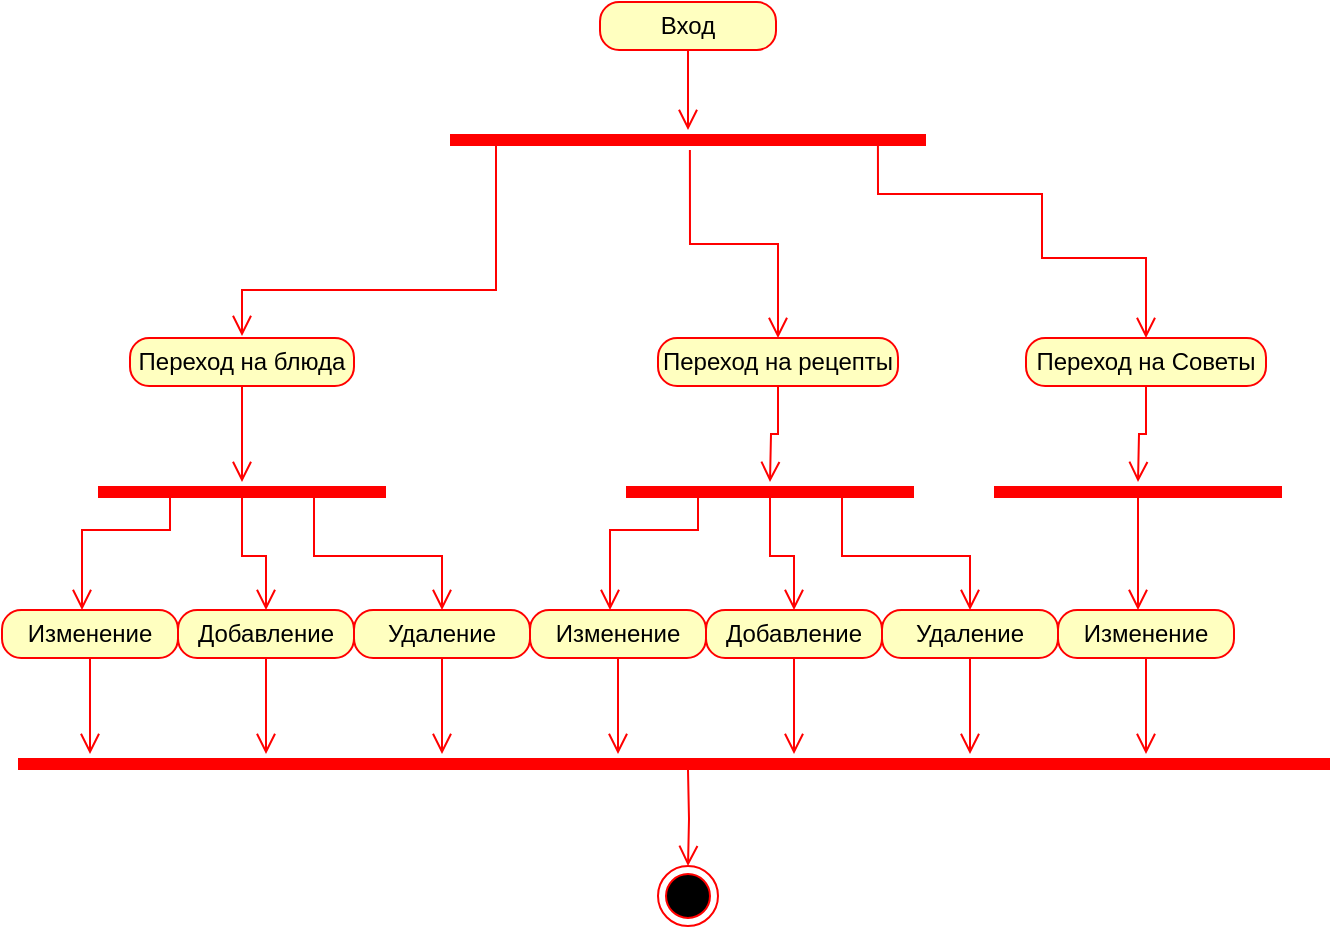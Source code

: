<mxfile version="21.2.8" type="device">
  <diagram name="Страница 1" id="JpYYpIMBhEIke8GQJEr_">
    <mxGraphModel dx="864" dy="526" grid="1" gridSize="8" guides="1" tooltips="1" connect="1" arrows="1" fold="1" page="1" pageScale="1" pageWidth="1169" pageHeight="1654" math="0" shadow="0">
      <root>
        <mxCell id="0" />
        <mxCell id="1" parent="0" />
        <mxCell id="fJNOA7753vWv5uMo6h7p-1" value="Вход" style="rounded=1;whiteSpace=wrap;html=1;arcSize=40;fontColor=#000000;fillColor=#ffffc0;strokeColor=#ff0000;" vertex="1" parent="1">
          <mxGeometry x="307" y="96" width="88" height="24" as="geometry" />
        </mxCell>
        <mxCell id="fJNOA7753vWv5uMo6h7p-2" value="" style="edgeStyle=orthogonalEdgeStyle;html=1;verticalAlign=bottom;endArrow=open;endSize=8;strokeColor=#ff0000;rounded=0;" edge="1" source="fJNOA7753vWv5uMo6h7p-1" parent="1">
          <mxGeometry relative="1" as="geometry">
            <mxPoint x="351" y="160" as="targetPoint" />
          </mxGeometry>
        </mxCell>
        <mxCell id="fJNOA7753vWv5uMo6h7p-3" value="" style="shape=line;html=1;strokeWidth=6;strokeColor=#ff0000;" vertex="1" parent="1">
          <mxGeometry x="232" y="160" width="238" height="10" as="geometry" />
        </mxCell>
        <mxCell id="fJNOA7753vWv5uMo6h7p-4" value="" style="edgeStyle=orthogonalEdgeStyle;html=1;verticalAlign=bottom;endArrow=open;endSize=8;strokeColor=#ff0000;rounded=0;entryX=0.5;entryY=0;entryDx=0;entryDy=0;exitX=0.504;exitY=1;exitDx=0;exitDy=0;exitPerimeter=0;" edge="1" source="fJNOA7753vWv5uMo6h7p-3" parent="1" target="fJNOA7753vWv5uMo6h7p-23">
          <mxGeometry relative="1" as="geometry">
            <mxPoint x="370" y="240" as="targetPoint" />
          </mxGeometry>
        </mxCell>
        <mxCell id="fJNOA7753vWv5uMo6h7p-5" value="" style="edgeStyle=orthogonalEdgeStyle;html=1;verticalAlign=bottom;endArrow=open;endSize=8;strokeColor=#ff0000;rounded=0;exitX=0.118;exitY=0.6;exitDx=0;exitDy=0;exitPerimeter=0;" edge="1" parent="1" source="fJNOA7753vWv5uMo6h7p-3">
          <mxGeometry relative="1" as="geometry">
            <mxPoint x="128" y="263" as="targetPoint" />
            <mxPoint x="288" y="170" as="sourcePoint" />
            <Array as="points">
              <mxPoint x="255" y="166" />
              <mxPoint x="255" y="240" />
              <mxPoint x="128" y="240" />
            </Array>
          </mxGeometry>
        </mxCell>
        <mxCell id="fJNOA7753vWv5uMo6h7p-8" value="Переход на блюда" style="rounded=1;whiteSpace=wrap;html=1;arcSize=40;fontColor=#000000;fillColor=#ffffc0;strokeColor=#ff0000;" vertex="1" parent="1">
          <mxGeometry x="72" y="264" width="112" height="24" as="geometry" />
        </mxCell>
        <mxCell id="fJNOA7753vWv5uMo6h7p-9" value="" style="edgeStyle=orthogonalEdgeStyle;html=1;verticalAlign=bottom;endArrow=open;endSize=8;strokeColor=#ff0000;rounded=0;" edge="1" parent="1" source="fJNOA7753vWv5uMo6h7p-8">
          <mxGeometry relative="1" as="geometry">
            <mxPoint x="128" y="336" as="targetPoint" />
          </mxGeometry>
        </mxCell>
        <mxCell id="fJNOA7753vWv5uMo6h7p-10" value="" style="shape=line;html=1;strokeWidth=6;strokeColor=#ff0000;" vertex="1" parent="1">
          <mxGeometry x="56" y="336" width="144" height="10" as="geometry" />
        </mxCell>
        <mxCell id="fJNOA7753vWv5uMo6h7p-14" value="Изменение" style="rounded=1;whiteSpace=wrap;html=1;arcSize=40;fontColor=#000000;fillColor=#ffffc0;strokeColor=#ff0000;" vertex="1" parent="1">
          <mxGeometry x="8" y="400" width="88" height="24" as="geometry" />
        </mxCell>
        <mxCell id="fJNOA7753vWv5uMo6h7p-15" value="" style="edgeStyle=orthogonalEdgeStyle;html=1;verticalAlign=bottom;endArrow=open;endSize=8;strokeColor=#ff0000;rounded=0;" edge="1" parent="1" source="fJNOA7753vWv5uMo6h7p-14">
          <mxGeometry relative="1" as="geometry">
            <mxPoint x="52" y="472" as="targetPoint" />
          </mxGeometry>
        </mxCell>
        <mxCell id="fJNOA7753vWv5uMo6h7p-16" value="Добавление" style="rounded=1;whiteSpace=wrap;html=1;arcSize=40;fontColor=#000000;fillColor=#ffffc0;strokeColor=#ff0000;" vertex="1" parent="1">
          <mxGeometry x="96" y="400" width="88" height="24" as="geometry" />
        </mxCell>
        <mxCell id="fJNOA7753vWv5uMo6h7p-17" value="" style="edgeStyle=orthogonalEdgeStyle;html=1;verticalAlign=bottom;endArrow=open;endSize=8;strokeColor=#ff0000;rounded=0;" edge="1" parent="1" source="fJNOA7753vWv5uMo6h7p-16">
          <mxGeometry relative="1" as="geometry">
            <mxPoint x="140" y="472" as="targetPoint" />
          </mxGeometry>
        </mxCell>
        <mxCell id="fJNOA7753vWv5uMo6h7p-18" value="Удаление" style="rounded=1;whiteSpace=wrap;html=1;arcSize=40;fontColor=#000000;fillColor=#ffffc0;strokeColor=#ff0000;" vertex="1" parent="1">
          <mxGeometry x="184" y="400" width="88" height="24" as="geometry" />
        </mxCell>
        <mxCell id="fJNOA7753vWv5uMo6h7p-19" value="" style="edgeStyle=orthogonalEdgeStyle;html=1;verticalAlign=bottom;endArrow=open;endSize=8;strokeColor=#ff0000;rounded=0;" edge="1" parent="1" source="fJNOA7753vWv5uMo6h7p-18">
          <mxGeometry relative="1" as="geometry">
            <mxPoint x="228" y="472" as="targetPoint" />
          </mxGeometry>
        </mxCell>
        <mxCell id="fJNOA7753vWv5uMo6h7p-20" value="" style="edgeStyle=orthogonalEdgeStyle;html=1;verticalAlign=bottom;endArrow=open;endSize=8;strokeColor=#ff0000;rounded=0;exitX=0.25;exitY=0.5;exitDx=0;exitDy=0;exitPerimeter=0;" edge="1" parent="1" source="fJNOA7753vWv5uMo6h7p-10">
          <mxGeometry relative="1" as="geometry">
            <mxPoint x="48" y="400" as="targetPoint" />
            <mxPoint x="136" y="296" as="sourcePoint" />
            <Array as="points">
              <mxPoint x="92" y="360" />
              <mxPoint x="48" y="360" />
              <mxPoint x="48" y="400" />
            </Array>
          </mxGeometry>
        </mxCell>
        <mxCell id="fJNOA7753vWv5uMo6h7p-21" value="" style="edgeStyle=orthogonalEdgeStyle;html=1;verticalAlign=bottom;endArrow=open;endSize=8;strokeColor=#ff0000;rounded=0;entryX=0.5;entryY=0;entryDx=0;entryDy=0;exitX=0.5;exitY=0.5;exitDx=0;exitDy=0;exitPerimeter=0;" edge="1" parent="1" source="fJNOA7753vWv5uMo6h7p-10" target="fJNOA7753vWv5uMo6h7p-16">
          <mxGeometry relative="1" as="geometry">
            <mxPoint x="136" y="344" as="targetPoint" />
            <mxPoint x="136" y="296" as="sourcePoint" />
          </mxGeometry>
        </mxCell>
        <mxCell id="fJNOA7753vWv5uMo6h7p-22" value="" style="edgeStyle=orthogonalEdgeStyle;html=1;verticalAlign=bottom;endArrow=open;endSize=8;strokeColor=#ff0000;rounded=0;entryX=0.5;entryY=0;entryDx=0;entryDy=0;exitX=0.75;exitY=0.5;exitDx=0;exitDy=0;exitPerimeter=0;" edge="1" parent="1" source="fJNOA7753vWv5uMo6h7p-10" target="fJNOA7753vWv5uMo6h7p-18">
          <mxGeometry relative="1" as="geometry">
            <mxPoint x="136" y="344" as="targetPoint" />
            <mxPoint x="136" y="296" as="sourcePoint" />
          </mxGeometry>
        </mxCell>
        <mxCell id="fJNOA7753vWv5uMo6h7p-23" value="Переход на рецепты" style="rounded=1;whiteSpace=wrap;html=1;arcSize=40;fontColor=#000000;fillColor=#ffffc0;strokeColor=#ff0000;" vertex="1" parent="1">
          <mxGeometry x="336" y="264" width="120" height="24" as="geometry" />
        </mxCell>
        <mxCell id="fJNOA7753vWv5uMo6h7p-24" value="" style="edgeStyle=orthogonalEdgeStyle;html=1;verticalAlign=bottom;endArrow=open;endSize=8;strokeColor=#ff0000;rounded=0;" edge="1" parent="1" source="fJNOA7753vWv5uMo6h7p-23">
          <mxGeometry relative="1" as="geometry">
            <mxPoint x="392" y="336" as="targetPoint" />
          </mxGeometry>
        </mxCell>
        <mxCell id="fJNOA7753vWv5uMo6h7p-25" value="" style="shape=line;html=1;strokeWidth=6;strokeColor=#ff0000;" vertex="1" parent="1">
          <mxGeometry x="320" y="336" width="144" height="10" as="geometry" />
        </mxCell>
        <mxCell id="fJNOA7753vWv5uMo6h7p-26" value="Изменение" style="rounded=1;whiteSpace=wrap;html=1;arcSize=40;fontColor=#000000;fillColor=#ffffc0;strokeColor=#ff0000;" vertex="1" parent="1">
          <mxGeometry x="272" y="400" width="88" height="24" as="geometry" />
        </mxCell>
        <mxCell id="fJNOA7753vWv5uMo6h7p-27" value="" style="edgeStyle=orthogonalEdgeStyle;html=1;verticalAlign=bottom;endArrow=open;endSize=8;strokeColor=#ff0000;rounded=0;" edge="1" parent="1" source="fJNOA7753vWv5uMo6h7p-26">
          <mxGeometry relative="1" as="geometry">
            <mxPoint x="316" y="472" as="targetPoint" />
          </mxGeometry>
        </mxCell>
        <mxCell id="fJNOA7753vWv5uMo6h7p-28" value="Добавление" style="rounded=1;whiteSpace=wrap;html=1;arcSize=40;fontColor=#000000;fillColor=#ffffc0;strokeColor=#ff0000;" vertex="1" parent="1">
          <mxGeometry x="360" y="400" width="88" height="24" as="geometry" />
        </mxCell>
        <mxCell id="fJNOA7753vWv5uMo6h7p-29" value="" style="edgeStyle=orthogonalEdgeStyle;html=1;verticalAlign=bottom;endArrow=open;endSize=8;strokeColor=#ff0000;rounded=0;" edge="1" parent="1" source="fJNOA7753vWv5uMo6h7p-28">
          <mxGeometry relative="1" as="geometry">
            <mxPoint x="404" y="472" as="targetPoint" />
          </mxGeometry>
        </mxCell>
        <mxCell id="fJNOA7753vWv5uMo6h7p-30" value="Удаление" style="rounded=1;whiteSpace=wrap;html=1;arcSize=40;fontColor=#000000;fillColor=#ffffc0;strokeColor=#ff0000;" vertex="1" parent="1">
          <mxGeometry x="448" y="400" width="88" height="24" as="geometry" />
        </mxCell>
        <mxCell id="fJNOA7753vWv5uMo6h7p-31" value="" style="edgeStyle=orthogonalEdgeStyle;html=1;verticalAlign=bottom;endArrow=open;endSize=8;strokeColor=#ff0000;rounded=0;" edge="1" parent="1" source="fJNOA7753vWv5uMo6h7p-30">
          <mxGeometry relative="1" as="geometry">
            <mxPoint x="492" y="472" as="targetPoint" />
          </mxGeometry>
        </mxCell>
        <mxCell id="fJNOA7753vWv5uMo6h7p-32" value="" style="edgeStyle=orthogonalEdgeStyle;html=1;verticalAlign=bottom;endArrow=open;endSize=8;strokeColor=#ff0000;rounded=0;exitX=0.25;exitY=0.5;exitDx=0;exitDy=0;exitPerimeter=0;" edge="1" parent="1" source="fJNOA7753vWv5uMo6h7p-25">
          <mxGeometry relative="1" as="geometry">
            <mxPoint x="312" y="400" as="targetPoint" />
            <mxPoint x="400" y="296" as="sourcePoint" />
            <Array as="points">
              <mxPoint x="356" y="360" />
              <mxPoint x="312" y="360" />
              <mxPoint x="312" y="400" />
            </Array>
          </mxGeometry>
        </mxCell>
        <mxCell id="fJNOA7753vWv5uMo6h7p-33" value="" style="edgeStyle=orthogonalEdgeStyle;html=1;verticalAlign=bottom;endArrow=open;endSize=8;strokeColor=#ff0000;rounded=0;entryX=0.5;entryY=0;entryDx=0;entryDy=0;exitX=0.5;exitY=0.5;exitDx=0;exitDy=0;exitPerimeter=0;" edge="1" parent="1" source="fJNOA7753vWv5uMo6h7p-25" target="fJNOA7753vWv5uMo6h7p-28">
          <mxGeometry relative="1" as="geometry">
            <mxPoint x="400" y="344" as="targetPoint" />
            <mxPoint x="400" y="296" as="sourcePoint" />
          </mxGeometry>
        </mxCell>
        <mxCell id="fJNOA7753vWv5uMo6h7p-34" value="" style="edgeStyle=orthogonalEdgeStyle;html=1;verticalAlign=bottom;endArrow=open;endSize=8;strokeColor=#ff0000;rounded=0;entryX=0.5;entryY=0;entryDx=0;entryDy=0;exitX=0.75;exitY=0.5;exitDx=0;exitDy=0;exitPerimeter=0;" edge="1" parent="1" source="fJNOA7753vWv5uMo6h7p-25" target="fJNOA7753vWv5uMo6h7p-30">
          <mxGeometry relative="1" as="geometry">
            <mxPoint x="400" y="344" as="targetPoint" />
            <mxPoint x="400" y="296" as="sourcePoint" />
          </mxGeometry>
        </mxCell>
        <mxCell id="fJNOA7753vWv5uMo6h7p-35" value="Переход на Советы" style="rounded=1;whiteSpace=wrap;html=1;arcSize=40;fontColor=#000000;fillColor=#ffffc0;strokeColor=#ff0000;" vertex="1" parent="1">
          <mxGeometry x="520" y="264" width="120" height="24" as="geometry" />
        </mxCell>
        <mxCell id="fJNOA7753vWv5uMo6h7p-36" value="" style="edgeStyle=orthogonalEdgeStyle;html=1;verticalAlign=bottom;endArrow=open;endSize=8;strokeColor=#ff0000;rounded=0;" edge="1" parent="1" source="fJNOA7753vWv5uMo6h7p-35">
          <mxGeometry relative="1" as="geometry">
            <mxPoint x="576" y="336" as="targetPoint" />
          </mxGeometry>
        </mxCell>
        <mxCell id="fJNOA7753vWv5uMo6h7p-37" value="" style="shape=line;html=1;strokeWidth=6;strokeColor=#ff0000;" vertex="1" parent="1">
          <mxGeometry x="504" y="336" width="144" height="10" as="geometry" />
        </mxCell>
        <mxCell id="fJNOA7753vWv5uMo6h7p-38" value="Изменение" style="rounded=1;whiteSpace=wrap;html=1;arcSize=40;fontColor=#000000;fillColor=#ffffc0;strokeColor=#ff0000;" vertex="1" parent="1">
          <mxGeometry x="536" y="400" width="88" height="24" as="geometry" />
        </mxCell>
        <mxCell id="fJNOA7753vWv5uMo6h7p-39" value="" style="edgeStyle=orthogonalEdgeStyle;html=1;verticalAlign=bottom;endArrow=open;endSize=8;strokeColor=#ff0000;rounded=0;" edge="1" parent="1" source="fJNOA7753vWv5uMo6h7p-38">
          <mxGeometry relative="1" as="geometry">
            <mxPoint x="580" y="472" as="targetPoint" />
          </mxGeometry>
        </mxCell>
        <mxCell id="fJNOA7753vWv5uMo6h7p-44" value="" style="edgeStyle=orthogonalEdgeStyle;html=1;verticalAlign=bottom;endArrow=open;endSize=8;strokeColor=#ff0000;rounded=0;exitX=0.514;exitY=0.5;exitDx=0;exitDy=0;exitPerimeter=0;" edge="1" parent="1" source="fJNOA7753vWv5uMo6h7p-37">
          <mxGeometry relative="1" as="geometry">
            <mxPoint x="576" y="400" as="targetPoint" />
            <mxPoint x="584" y="296" as="sourcePoint" />
            <Array as="points">
              <mxPoint x="576" y="341" />
              <mxPoint x="576" y="400" />
            </Array>
          </mxGeometry>
        </mxCell>
        <mxCell id="fJNOA7753vWv5uMo6h7p-47" value="" style="edgeStyle=orthogonalEdgeStyle;html=1;verticalAlign=bottom;endArrow=open;endSize=8;strokeColor=#ff0000;rounded=0;entryX=0.5;entryY=0;entryDx=0;entryDy=0;exitX=0.899;exitY=0.7;exitDx=0;exitDy=0;exitPerimeter=0;" edge="1" parent="1" source="fJNOA7753vWv5uMo6h7p-3" target="fJNOA7753vWv5uMo6h7p-35">
          <mxGeometry relative="1" as="geometry">
            <mxPoint x="404" y="272" as="targetPoint" />
            <mxPoint x="360" y="178" as="sourcePoint" />
            <Array as="points">
              <mxPoint x="446" y="192" />
              <mxPoint x="528" y="192" />
              <mxPoint x="528" y="224" />
              <mxPoint x="580" y="224" />
            </Array>
          </mxGeometry>
        </mxCell>
        <mxCell id="fJNOA7753vWv5uMo6h7p-48" value="" style="shape=line;html=1;strokeWidth=6;strokeColor=#ff0000;" vertex="1" parent="1">
          <mxGeometry x="16" y="472" width="656" height="10" as="geometry" />
        </mxCell>
        <mxCell id="fJNOA7753vWv5uMo6h7p-49" value="" style="ellipse;html=1;shape=endState;fillColor=#000000;strokeColor=#ff0000;" vertex="1" parent="1">
          <mxGeometry x="336" y="528" width="30" height="30" as="geometry" />
        </mxCell>
        <mxCell id="fJNOA7753vWv5uMo6h7p-50" value="" style="edgeStyle=orthogonalEdgeStyle;html=1;verticalAlign=bottom;endArrow=open;endSize=8;strokeColor=#ff0000;rounded=0;entryX=0.5;entryY=0;entryDx=0;entryDy=0;" edge="1" parent="1" target="fJNOA7753vWv5uMo6h7p-49">
          <mxGeometry relative="1" as="geometry">
            <mxPoint x="412" y="480" as="targetPoint" />
            <mxPoint x="351" y="480" as="sourcePoint" />
          </mxGeometry>
        </mxCell>
      </root>
    </mxGraphModel>
  </diagram>
</mxfile>
